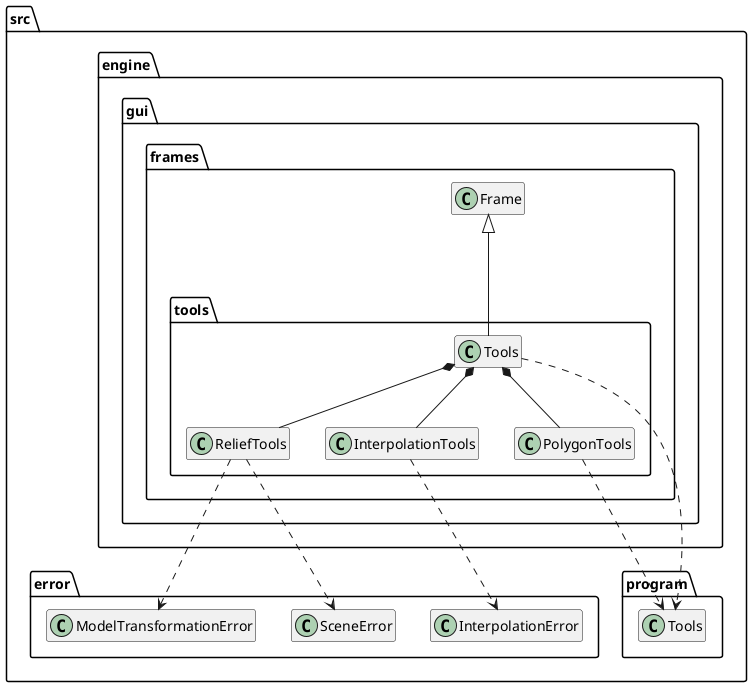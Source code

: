 @startuml

' Template file to use to create the diagrams od the packages.
' Every file must have a sub part called INTERNAL with the internal connections of the package and
' a sub part called EXTERNAL with the external parts.

!startsub INTERNAL

package src.engine.gui.frames.tools {
    class src.engine.gui.frames.tools.Tools
    class src.engine.gui.frames.tools.ReliefTools
    class src.engine.gui.frames.tools.PolygonTools
    class src.engine.gui.frames.tools.InterpolationTools
}

src.engine.gui.frames.tools.Tools *-- src.engine.gui.frames.tools.ReliefTools
src.engine.gui.frames.tools.Tools *-- src.engine.gui.frames.tools.PolygonTools
src.engine.gui.frames.tools.Tools *-- src.engine.gui.frames.tools.InterpolationTools
!endsub



!startsub EXTERNAL
    src.engine.gui.frames.tools.Tools -u--|> src.engine.gui.frames.Frame
    src.engine.gui.frames.tools.ReliefTools ..> src.error.SceneError
    src.engine.gui.frames.tools.ReliefTools ..> src.error.ModelTransformationError
    src.engine.gui.frames.tools.InterpolationTools ..> src.error.InterpolationError
    src.engine.gui.frames.tools.PolygonTools ..> src.program.Tools
    src.engine.gui.frames.tools.Tools ..> src.program.Tools
!endsub

hide members

@enduml